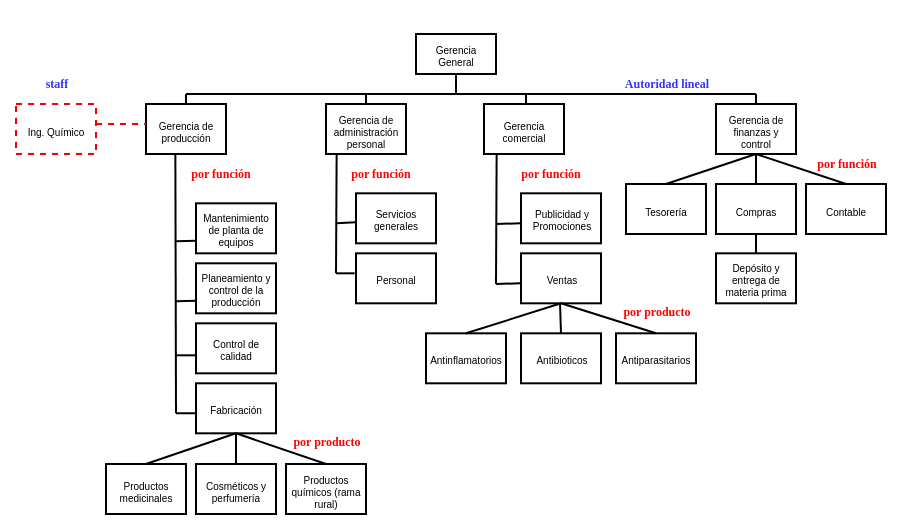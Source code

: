 <mxfile version="21.6.8" type="device">
  <diagram id="prtHgNgQTEPvFCAcTncT" name="Page-1">
    <mxGraphModel dx="293" dy="2097" grid="1" gridSize="5" guides="1" tooltips="1" connect="1" arrows="1" fold="1" page="1" pageScale="1" pageWidth="1200" pageHeight="1920" background="none" math="0" shadow="0">
      <root>
        <mxCell id="0" />
        <mxCell id="1" parent="0" />
        <mxCell id="bg21X9tkaUSZAUKivtD--1" value="Gerencia General" style="rounded=0;whiteSpace=wrap;html=1;fontSize=5;" parent="1" vertex="1">
          <mxGeometry x="380" y="5" width="40" height="20" as="geometry" />
        </mxCell>
        <mxCell id="bg21X9tkaUSZAUKivtD--3" value="Servicios generales" style="rounded=0;whiteSpace=wrap;html=1;fontSize=5;" parent="1" vertex="1">
          <mxGeometry x="350" y="84.66" width="40" height="25" as="geometry" />
        </mxCell>
        <mxCell id="bg21X9tkaUSZAUKivtD--8" value="Contable" style="rounded=0;whiteSpace=wrap;html=1;fontSize=5;" parent="1" vertex="1">
          <mxGeometry x="575" y="80" width="40" height="25" as="geometry" />
        </mxCell>
        <mxCell id="bg21X9tkaUSZAUKivtD--9" value="Control de calidad" style="rounded=0;whiteSpace=wrap;html=1;fontSize=5;" parent="1" vertex="1">
          <mxGeometry x="270" y="149.66" width="40" height="25" as="geometry" />
        </mxCell>
        <mxCell id="bg21X9tkaUSZAUKivtD--10" value="Planeamiento y control de la producción" style="rounded=0;whiteSpace=wrap;html=1;fontSize=5;" parent="1" vertex="1">
          <mxGeometry x="270" y="119.66" width="40" height="25" as="geometry" />
        </mxCell>
        <mxCell id="bg21X9tkaUSZAUKivtD--11" value="Publicidad y Promociones" style="rounded=0;whiteSpace=wrap;html=1;fontSize=5;" parent="1" vertex="1">
          <mxGeometry x="432.5" y="84.66" width="40" height="25" as="geometry" />
        </mxCell>
        <mxCell id="bg21X9tkaUSZAUKivtD--16" value="Mantenimiento de planta de equipos" style="rounded=0;whiteSpace=wrap;html=1;fontSize=5;" parent="1" vertex="1">
          <mxGeometry x="270" y="89.66" width="40" height="25" as="geometry" />
        </mxCell>
        <mxCell id="bg21X9tkaUSZAUKivtD--18" value="" style="endArrow=none;html=1;rounded=0;" parent="1" edge="1">
          <mxGeometry width="50" height="50" relative="1" as="geometry">
            <mxPoint x="400" y="35" as="sourcePoint" />
            <mxPoint x="400" y="25" as="targetPoint" />
          </mxGeometry>
        </mxCell>
        <mxCell id="bg21X9tkaUSZAUKivtD--37" value="Gerencia de administración personal" style="rounded=0;whiteSpace=wrap;html=1;fontSize=5;" parent="1" vertex="1">
          <mxGeometry x="335" y="40" width="40" height="25" as="geometry" />
        </mxCell>
        <mxCell id="bg21X9tkaUSZAUKivtD--39" value="Gerencia de producción" style="rounded=0;whiteSpace=wrap;html=1;fontSize=5;" parent="1" vertex="1">
          <mxGeometry x="245" y="40" width="40" height="25" as="geometry" />
        </mxCell>
        <mxCell id="bg21X9tkaUSZAUKivtD--40" value="Gerencia de finanzas y control" style="rounded=0;whiteSpace=wrap;html=1;fontSize=5;" parent="1" vertex="1">
          <mxGeometry x="530" y="40" width="40" height="25" as="geometry" />
        </mxCell>
        <mxCell id="bg21X9tkaUSZAUKivtD--41" value="Gerencia comercial" style="rounded=0;whiteSpace=wrap;html=1;fontSize=5;" parent="1" vertex="1">
          <mxGeometry x="414" y="40" width="40" height="25" as="geometry" />
        </mxCell>
        <mxCell id="bg21X9tkaUSZAUKivtD--42" value="Compras" style="rounded=0;whiteSpace=wrap;html=1;fontSize=5;" parent="1" vertex="1">
          <mxGeometry x="530" y="80" width="40" height="25" as="geometry" />
        </mxCell>
        <mxCell id="bg21X9tkaUSZAUKivtD--43" value="Tesorería" style="rounded=0;whiteSpace=wrap;html=1;fontSize=5;" parent="1" vertex="1">
          <mxGeometry x="485" y="80" width="40" height="25" as="geometry" />
        </mxCell>
        <mxCell id="bg21X9tkaUSZAUKivtD--44" value="" style="endArrow=none;html=1;rounded=0;" parent="1" edge="1">
          <mxGeometry width="50" height="50" relative="1" as="geometry">
            <mxPoint x="265" y="35" as="sourcePoint" />
            <mxPoint x="550" y="35" as="targetPoint" />
            <Array as="points">
              <mxPoint x="400" y="35" />
            </Array>
          </mxGeometry>
        </mxCell>
        <mxCell id="bg21X9tkaUSZAUKivtD--45" value="" style="endArrow=none;html=1;rounded=0;exitX=0.5;exitY=0;exitDx=0;exitDy=0;" parent="1" source="bg21X9tkaUSZAUKivtD--39" edge="1">
          <mxGeometry width="50" height="50" relative="1" as="geometry">
            <mxPoint x="425" y="125" as="sourcePoint" />
            <mxPoint x="265" y="35" as="targetPoint" />
          </mxGeometry>
        </mxCell>
        <mxCell id="bg21X9tkaUSZAUKivtD--46" value="" style="endArrow=none;html=1;rounded=0;exitX=0.5;exitY=0;exitDx=0;exitDy=0;" parent="1" source="bg21X9tkaUSZAUKivtD--37" edge="1">
          <mxGeometry width="50" height="50" relative="1" as="geometry">
            <mxPoint x="395" y="125" as="sourcePoint" />
            <mxPoint x="355" y="35" as="targetPoint" />
          </mxGeometry>
        </mxCell>
        <mxCell id="bg21X9tkaUSZAUKivtD--47" value="" style="endArrow=none;html=1;rounded=0;" parent="1" edge="1">
          <mxGeometry width="50" height="50" relative="1" as="geometry">
            <mxPoint x="435" y="40" as="sourcePoint" />
            <mxPoint x="435" y="35" as="targetPoint" />
          </mxGeometry>
        </mxCell>
        <mxCell id="bg21X9tkaUSZAUKivtD--48" value="" style="endArrow=none;html=1;rounded=0;exitX=0.5;exitY=0;exitDx=0;exitDy=0;" parent="1" source="bg21X9tkaUSZAUKivtD--40" edge="1">
          <mxGeometry width="50" height="50" relative="1" as="geometry">
            <mxPoint x="370" y="125" as="sourcePoint" />
            <mxPoint x="550" y="35" as="targetPoint" />
          </mxGeometry>
        </mxCell>
        <mxCell id="bg21X9tkaUSZAUKivtD--49" value="" style="endArrow=none;html=1;rounded=0;entryX=0.367;entryY=0.987;entryDx=0;entryDy=0;entryPerimeter=0;" parent="1" target="bg21X9tkaUSZAUKivtD--39" edge="1">
          <mxGeometry width="50" height="50" relative="1" as="geometry">
            <mxPoint x="260" y="194.66" as="sourcePoint" />
            <mxPoint x="260" y="84.66" as="targetPoint" />
          </mxGeometry>
        </mxCell>
        <mxCell id="bg21X9tkaUSZAUKivtD--51" value="" style="endArrow=none;html=1;rounded=0;entryX=0;entryY=0.75;entryDx=0;entryDy=0;" parent="1" target="bg21X9tkaUSZAUKivtD--16" edge="1">
          <mxGeometry width="50" height="50" relative="1" as="geometry">
            <mxPoint x="260" y="108.66" as="sourcePoint" />
            <mxPoint x="275" y="104.66" as="targetPoint" />
          </mxGeometry>
        </mxCell>
        <mxCell id="bg21X9tkaUSZAUKivtD--54" value="" style="endArrow=none;html=1;rounded=0;entryX=0.133;entryY=1.013;entryDx=0;entryDy=0;entryPerimeter=0;" parent="1" target="bg21X9tkaUSZAUKivtD--37" edge="1">
          <mxGeometry width="50" height="50" relative="1" as="geometry">
            <mxPoint x="340" y="124.66" as="sourcePoint" />
            <mxPoint x="340.32" y="79.66" as="targetPoint" />
          </mxGeometry>
        </mxCell>
        <mxCell id="bg21X9tkaUSZAUKivtD--56" value="" style="endArrow=none;html=1;rounded=0;entryX=0.158;entryY=1;entryDx=0;entryDy=0;entryPerimeter=0;" parent="1" target="bg21X9tkaUSZAUKivtD--41" edge="1">
          <mxGeometry width="50" height="50" relative="1" as="geometry">
            <mxPoint x="420" y="130" as="sourcePoint" />
            <mxPoint x="422.68" y="80.335" as="targetPoint" />
          </mxGeometry>
        </mxCell>
        <mxCell id="bg21X9tkaUSZAUKivtD--58" value="" style="endArrow=none;html=1;rounded=0;" parent="1" edge="1">
          <mxGeometry width="50" height="50" relative="1" as="geometry">
            <mxPoint x="432" y="99.66" as="sourcePoint" />
            <mxPoint x="420" y="100" as="targetPoint" />
          </mxGeometry>
        </mxCell>
        <mxCell id="bg21X9tkaUSZAUKivtD--60" value="" style="endArrow=none;html=1;rounded=0;entryX=0.5;entryY=1;entryDx=0;entryDy=0;" parent="1" target="bg21X9tkaUSZAUKivtD--40" edge="1">
          <mxGeometry width="50" height="50" relative="1" as="geometry">
            <mxPoint x="550" y="75" as="sourcePoint" />
            <mxPoint x="575" y="105" as="targetPoint" />
          </mxGeometry>
        </mxCell>
        <mxCell id="bg21X9tkaUSZAUKivtD--61" value="" style="endArrow=none;html=1;rounded=0;entryX=0.5;entryY=1;entryDx=0;entryDy=0;exitX=0.5;exitY=0;exitDx=0;exitDy=0;" parent="1" source="bg21X9tkaUSZAUKivtD--43" target="bg21X9tkaUSZAUKivtD--40" edge="1">
          <mxGeometry width="50" height="50" relative="1" as="geometry">
            <mxPoint x="505" y="75" as="sourcePoint" />
            <mxPoint x="500" y="70" as="targetPoint" />
            <Array as="points" />
          </mxGeometry>
        </mxCell>
        <mxCell id="bg21X9tkaUSZAUKivtD--62" value="" style="endArrow=none;html=1;rounded=0;exitX=0.5;exitY=0;exitDx=0;exitDy=0;" parent="1" source="bg21X9tkaUSZAUKivtD--42" edge="1">
          <mxGeometry width="50" height="50" relative="1" as="geometry">
            <mxPoint x="495" y="150" as="sourcePoint" />
            <mxPoint x="550" y="70" as="targetPoint" />
          </mxGeometry>
        </mxCell>
        <mxCell id="bg21X9tkaUSZAUKivtD--73" value="Ventas" style="rounded=0;whiteSpace=wrap;html=1;fontSize=5;" parent="1" vertex="1">
          <mxGeometry x="432.5" y="114.66" width="40" height="25" as="geometry" />
        </mxCell>
        <mxCell id="bg21X9tkaUSZAUKivtD--74" value="Antinflamatorios" style="rounded=0;whiteSpace=wrap;html=1;fontSize=5;" parent="1" vertex="1">
          <mxGeometry x="385" y="154.66" width="40" height="25" as="geometry" />
        </mxCell>
        <mxCell id="bg21X9tkaUSZAUKivtD--75" value="Antiparasitarios" style="rounded=0;whiteSpace=wrap;html=1;fontSize=5;" parent="1" vertex="1">
          <mxGeometry x="480" y="154.66" width="40" height="25" as="geometry" />
        </mxCell>
        <mxCell id="bg21X9tkaUSZAUKivtD--76" value="" style="endArrow=none;html=1;rounded=0;entryX=0.5;entryY=1;entryDx=0;entryDy=0;exitX=0.5;exitY=0;exitDx=0;exitDy=0;" parent="1" source="bg21X9tkaUSZAUKivtD--74" target="bg21X9tkaUSZAUKivtD--73" edge="1">
          <mxGeometry width="50" height="50" relative="1" as="geometry">
            <mxPoint x="395" y="159.66" as="sourcePoint" />
            <mxPoint x="445" y="109.66" as="targetPoint" />
          </mxGeometry>
        </mxCell>
        <mxCell id="bg21X9tkaUSZAUKivtD--77" value="" style="endArrow=none;html=1;rounded=0;entryX=0.5;entryY=1;entryDx=0;entryDy=0;exitX=0.5;exitY=0;exitDx=0;exitDy=0;" parent="1" source="bg21X9tkaUSZAUKivtD--75" target="bg21X9tkaUSZAUKivtD--73" edge="1">
          <mxGeometry width="50" height="50" relative="1" as="geometry">
            <mxPoint x="395" y="159.66" as="sourcePoint" />
            <mxPoint x="445" y="109.66" as="targetPoint" />
          </mxGeometry>
        </mxCell>
        <mxCell id="bg21X9tkaUSZAUKivtD--79" value="Fabricación" style="rounded=0;whiteSpace=wrap;html=1;fontSize=5;" parent="1" vertex="1">
          <mxGeometry x="270" y="179.66" width="40" height="25" as="geometry" />
        </mxCell>
        <mxCell id="bg21X9tkaUSZAUKivtD--81" value="Productos medicinales" style="rounded=0;whiteSpace=wrap;html=1;fontSize=5;" parent="1" vertex="1">
          <mxGeometry x="225" y="220" width="40" height="25" as="geometry" />
        </mxCell>
        <mxCell id="bg21X9tkaUSZAUKivtD--82" value="Productos químicos (rama rural)" style="rounded=0;whiteSpace=wrap;html=1;fontSize=5;" parent="1" vertex="1">
          <mxGeometry x="315" y="220" width="40" height="25" as="geometry" />
        </mxCell>
        <mxCell id="bg21X9tkaUSZAUKivtD--85" value="Cosméticos y perfumería" style="rounded=0;whiteSpace=wrap;html=1;fontSize=5;" parent="1" vertex="1">
          <mxGeometry x="270" y="220" width="40" height="25" as="geometry" />
        </mxCell>
        <mxCell id="bg21X9tkaUSZAUKivtD--86" value="" style="endArrow=none;html=1;rounded=0;entryX=0.5;entryY=1;entryDx=0;entryDy=0;exitX=0.5;exitY=0;exitDx=0;exitDy=0;" parent="1" source="bg21X9tkaUSZAUKivtD--82" target="bg21X9tkaUSZAUKivtD--79" edge="1">
          <mxGeometry width="50" height="50" relative="1" as="geometry">
            <mxPoint x="300" y="209.66" as="sourcePoint" />
            <mxPoint x="354" y="219.66" as="targetPoint" />
          </mxGeometry>
        </mxCell>
        <mxCell id="bg21X9tkaUSZAUKivtD--87" value="" style="endArrow=none;html=1;rounded=0;exitX=0.5;exitY=0;exitDx=0;exitDy=0;" parent="1" source="bg21X9tkaUSZAUKivtD--8" edge="1">
          <mxGeometry width="50" height="50" relative="1" as="geometry">
            <mxPoint x="490" y="120" as="sourcePoint" />
            <mxPoint x="550" y="65" as="targetPoint" />
          </mxGeometry>
        </mxCell>
        <mxCell id="kjkgU98nhni_tzu0HvUh-3" value="" style="endArrow=none;html=1;rounded=0;exitX=0.005;exitY=0.598;exitDx=0;exitDy=0;exitPerimeter=0;" parent="1" source="bg21X9tkaUSZAUKivtD--79" edge="1">
          <mxGeometry width="50" height="50" relative="1" as="geometry">
            <mxPoint x="260" y="215.73" as="sourcePoint" />
            <mxPoint x="260" y="194.66" as="targetPoint" />
          </mxGeometry>
        </mxCell>
        <mxCell id="kjkgU98nhni_tzu0HvUh-8" value="" style="endArrow=none;html=1;rounded=0;entryX=-0.003;entryY=0.58;entryDx=0;entryDy=0;entryPerimeter=0;" parent="1" target="bg21X9tkaUSZAUKivtD--3" edge="1">
          <mxGeometry width="50" height="50" relative="1" as="geometry">
            <mxPoint x="340" y="99.66" as="sourcePoint" />
            <mxPoint x="360" y="69.66" as="targetPoint" />
          </mxGeometry>
        </mxCell>
        <mxCell id="kjkgU98nhni_tzu0HvUh-9" value="" style="endArrow=none;html=1;rounded=0;" parent="1" edge="1">
          <mxGeometry width="50" height="50" relative="1" as="geometry">
            <mxPoint x="420" y="130" as="sourcePoint" />
            <mxPoint x="432" y="129.66" as="targetPoint" />
          </mxGeometry>
        </mxCell>
        <mxCell id="kjkgU98nhni_tzu0HvUh-11" value="" style="endArrow=none;html=1;rounded=0;exitX=0;exitY=0.75;exitDx=0;exitDy=0;" parent="1" source="bg21X9tkaUSZAUKivtD--10" edge="1">
          <mxGeometry width="50" height="50" relative="1" as="geometry">
            <mxPoint x="275" y="139.66" as="sourcePoint" />
            <mxPoint x="260" y="138.66" as="targetPoint" />
          </mxGeometry>
        </mxCell>
        <mxCell id="kjkgU98nhni_tzu0HvUh-12" value="Antibioticos" style="rounded=0;whiteSpace=wrap;html=1;fontSize=5;" parent="1" vertex="1">
          <mxGeometry x="432.5" y="154.66" width="40" height="25" as="geometry" />
        </mxCell>
        <mxCell id="kjkgU98nhni_tzu0HvUh-13" value="" style="endArrow=none;html=1;rounded=0;exitX=0.5;exitY=0;exitDx=0;exitDy=0;" parent="1" source="kjkgU98nhni_tzu0HvUh-12" edge="1">
          <mxGeometry width="50" height="50" relative="1" as="geometry">
            <mxPoint x="402" y="154.66" as="sourcePoint" />
            <mxPoint x="452" y="139.66" as="targetPoint" />
          </mxGeometry>
        </mxCell>
        <mxCell id="kjkgU98nhni_tzu0HvUh-14" value="Personal" style="rounded=0;whiteSpace=wrap;html=1;fontSize=5;" parent="1" vertex="1">
          <mxGeometry x="350" y="114.66" width="40" height="25" as="geometry" />
        </mxCell>
        <mxCell id="kjkgU98nhni_tzu0HvUh-15" value="" style="endArrow=none;html=1;rounded=0;entryX=-0.017;entryY=0.4;entryDx=0;entryDy=0;entryPerimeter=0;" parent="1" target="kjkgU98nhni_tzu0HvUh-14" edge="1">
          <mxGeometry width="50" height="50" relative="1" as="geometry">
            <mxPoint x="340" y="124.66" as="sourcePoint" />
            <mxPoint x="450" y="84.66" as="targetPoint" />
          </mxGeometry>
        </mxCell>
        <mxCell id="kjkgU98nhni_tzu0HvUh-17" value="" style="endArrow=none;html=1;rounded=0;exitX=-0.01;exitY=0.64;exitDx=0;exitDy=0;exitPerimeter=0;" parent="1" source="bg21X9tkaUSZAUKivtD--9" edge="1">
          <mxGeometry width="50" height="50" relative="1" as="geometry">
            <mxPoint x="210" y="144.66" as="sourcePoint" />
            <mxPoint x="260" y="165.66" as="targetPoint" />
          </mxGeometry>
        </mxCell>
        <mxCell id="kjkgU98nhni_tzu0HvUh-18" value="" style="endArrow=none;html=1;rounded=0;exitX=0.5;exitY=0;exitDx=0;exitDy=0;entryX=0.5;entryY=1;entryDx=0;entryDy=0;" parent="1" source="bg21X9tkaUSZAUKivtD--81" target="bg21X9tkaUSZAUKivtD--79" edge="1">
          <mxGeometry width="50" height="50" relative="1" as="geometry">
            <mxPoint x="285" y="204.66" as="sourcePoint" />
            <mxPoint x="335" y="154.66" as="targetPoint" />
          </mxGeometry>
        </mxCell>
        <mxCell id="kjkgU98nhni_tzu0HvUh-19" value="" style="endArrow=none;html=1;rounded=0;exitX=0.5;exitY=0;exitDx=0;exitDy=0;" parent="1" source="bg21X9tkaUSZAUKivtD--85" edge="1">
          <mxGeometry width="50" height="50" relative="1" as="geometry">
            <mxPoint x="285" y="204.66" as="sourcePoint" />
            <mxPoint x="290" y="204.66" as="targetPoint" />
          </mxGeometry>
        </mxCell>
        <mxCell id="kjkgU98nhni_tzu0HvUh-20" value="" style="endArrow=none;dashed=1;html=1;strokeWidth=1;rounded=0;strokeColor=#f20202;" parent="1" edge="1">
          <mxGeometry width="50" height="50" relative="1" as="geometry">
            <mxPoint x="220" y="50" as="sourcePoint" />
            <mxPoint x="245" y="50" as="targetPoint" />
          </mxGeometry>
        </mxCell>
        <mxCell id="kjkgU98nhni_tzu0HvUh-21" value="Ing. Químico" style="rounded=0;whiteSpace=wrap;html=1;fontSize=5;strokeColor=#f20202;dashed=1;" parent="1" vertex="1">
          <mxGeometry x="180" y="40" width="40" height="25" as="geometry" />
        </mxCell>
        <mxCell id="kjkgU98nhni_tzu0HvUh-23" value="Depósito y entrega de materia prima" style="rounded=0;whiteSpace=wrap;html=1;fontSize=5;" parent="1" vertex="1">
          <mxGeometry x="530" y="114.66" width="40" height="25" as="geometry" />
        </mxCell>
        <mxCell id="kjkgU98nhni_tzu0HvUh-24" value="" style="endArrow=none;html=1;rounded=0;exitX=0.5;exitY=1;exitDx=0;exitDy=0;entryX=0.5;entryY=0;entryDx=0;entryDy=0;" parent="1" source="bg21X9tkaUSZAUKivtD--42" target="kjkgU98nhni_tzu0HvUh-23" edge="1">
          <mxGeometry width="50" height="50" relative="1" as="geometry">
            <mxPoint x="500" y="160" as="sourcePoint" />
            <mxPoint x="550" y="105" as="targetPoint" />
          </mxGeometry>
        </mxCell>
        <mxCell id="_p1wxM1caos8j-7episv-3" value="&lt;h6&gt;&lt;font color=&quot;#fc0303&quot; style=&quot;font-size: 6px;&quot;&gt;por función&lt;/font&gt;&lt;/h6&gt;" style="text;html=1;strokeColor=none;fillColor=none;align=center;verticalAlign=middle;whiteSpace=wrap;rounded=0;fontSize=20;fontFamily=Architects Daughter;" parent="1" vertex="1">
          <mxGeometry x="420" y="70" width="55" height="5" as="geometry" />
        </mxCell>
        <mxCell id="_p1wxM1caos8j-7episv-4" value="&lt;h6&gt;&lt;font color=&quot;#fc0303&quot; style=&quot;font-size: 6px;&quot;&gt;por función&lt;/font&gt;&lt;/h6&gt;" style="text;html=1;strokeColor=none;fillColor=none;align=center;verticalAlign=middle;whiteSpace=wrap;rounded=0;fontSize=20;fontFamily=Architects Daughter;" parent="1" vertex="1">
          <mxGeometry x="335" y="70" width="55" height="5" as="geometry" />
        </mxCell>
        <mxCell id="_p1wxM1caos8j-7episv-7" value="&lt;h6&gt;&lt;font color=&quot;#fc0303&quot; style=&quot;font-size: 6px;&quot;&gt;por función&lt;/font&gt;&lt;/h6&gt;" style="text;html=1;strokeColor=none;fillColor=none;align=center;verticalAlign=middle;whiteSpace=wrap;rounded=0;fontSize=20;fontFamily=Architects Daughter;" parent="1" vertex="1">
          <mxGeometry x="255" y="70" width="55" height="5" as="geometry" />
        </mxCell>
        <mxCell id="_p1wxM1caos8j-7episv-8" value="&lt;h6&gt;&lt;font color=&quot;#fc0303&quot; style=&quot;font-size: 6px;&quot;&gt;por producto&lt;/font&gt;&lt;/h6&gt;" style="text;html=1;strokeColor=none;fillColor=none;align=center;verticalAlign=middle;whiteSpace=wrap;rounded=0;fontSize=20;fontFamily=Architects Daughter;" parent="1" vertex="1">
          <mxGeometry x="307.5" y="204.66" width="55" height="5" as="geometry" />
        </mxCell>
        <mxCell id="_p1wxM1caos8j-7episv-9" value="&lt;h6&gt;&lt;font color=&quot;#3333ff&quot; style=&quot;font-size: 6px;&quot;&gt;staff&lt;/font&gt;&lt;/h6&gt;" style="text;html=1;strokeColor=none;fillColor=none;align=center;verticalAlign=middle;whiteSpace=wrap;rounded=0;fontSize=20;fontFamily=Architects Daughter;" parent="1" vertex="1">
          <mxGeometry x="172.5" y="25" width="55" height="5" as="geometry" />
        </mxCell>
        <mxCell id="_p1wxM1caos8j-7episv-15" value="&lt;h6&gt;&lt;font color=&quot;#fc0303&quot; style=&quot;font-size: 6px;&quot;&gt;por función&lt;/font&gt;&lt;/h6&gt;" style="text;html=1;strokeColor=none;fillColor=none;align=center;verticalAlign=middle;whiteSpace=wrap;rounded=0;fontSize=20;fontFamily=Architects Daughter;" parent="1" vertex="1">
          <mxGeometry x="567.5" y="65" width="55" height="5" as="geometry" />
        </mxCell>
        <mxCell id="_p1wxM1caos8j-7episv-16" value="&lt;h6&gt;&lt;font style=&quot;font-size: 6px;&quot;&gt;Autoridad lineal&lt;/font&gt;&lt;/h6&gt;" style="text;html=1;strokeColor=none;fillColor=none;align=center;verticalAlign=middle;whiteSpace=wrap;rounded=0;fontSize=20;fontFamily=Architects Daughter;fontColor=#3333FF;" parent="1" vertex="1">
          <mxGeometry x="477.5" y="25" width="55" height="5" as="geometry" />
        </mxCell>
        <mxCell id="_p1wxM1caos8j-7episv-17" value="&lt;h6&gt;&lt;font color=&quot;#fc0303&quot; style=&quot;font-size: 6px;&quot;&gt;por producto&lt;/font&gt;&lt;/h6&gt;" style="text;html=1;strokeColor=none;fillColor=none;align=center;verticalAlign=middle;whiteSpace=wrap;rounded=0;fontSize=20;fontFamily=Architects Daughter;" parent="1" vertex="1">
          <mxGeometry x="472.5" y="139.66" width="55" height="5" as="geometry" />
        </mxCell>
      </root>
    </mxGraphModel>
  </diagram>
</mxfile>

